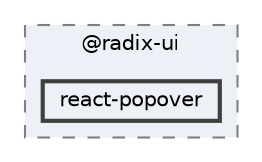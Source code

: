 digraph "C:/Users/arisc/OneDrive/Documents/GitHub/FINAL/EcoEats-Project/node_modules/@radix-ui/react-popover"
{
 // LATEX_PDF_SIZE
  bgcolor="transparent";
  edge [fontname=Helvetica,fontsize=10,labelfontname=Helvetica,labelfontsize=10];
  node [fontname=Helvetica,fontsize=10,shape=box,height=0.2,width=0.4];
  compound=true
  subgraph clusterdir_ab62ad447ec992f2fe79c76b760e4d1f {
    graph [ bgcolor="#edf0f7", pencolor="grey50", label="@radix-ui", fontname=Helvetica,fontsize=10 style="filled,dashed", URL="dir_ab62ad447ec992f2fe79c76b760e4d1f.html",tooltip=""]
  dir_7ed86aebfa963f0cf39d113f63cf9293 [label="react-popover", fillcolor="#edf0f7", color="grey25", style="filled,bold", URL="dir_7ed86aebfa963f0cf39d113f63cf9293.html",tooltip=""];
  }
}
